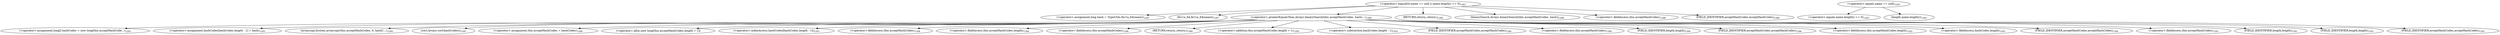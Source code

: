 digraph "addAccept" {  
"3792" [label = <(&lt;operator&gt;.assignment,long hash = TypeUtils.fnv1a_64(name))<SUB>1287</SUB>> ]
"3808" [label = <(&lt;operator&gt;.assignment,long[] hashCodes = new long[this.acceptHashCode...)<SUB>1292</SUB>> ]
"3817" [label = <(&lt;operator&gt;.assignment,hashCodes[hashCodes.length - 1] = hash)<SUB>1293</SUB>> ]
"3826" [label = <(arraycopy,System.arraycopy(this.acceptHashCodes, 0, hashC...)<SUB>1294</SUB>> ]
"3837" [label = <(sort,Arrays.sort(hashCodes))<SUB>1295</SUB>> ]
"3840" [label = <(&lt;operator&gt;.assignment,this.acceptHashCodes = hashCodes)<SUB>1296</SUB>> ]
"3781" [label = <(&lt;operator&gt;.logicalOr,name == null || name.length() == 0)<SUB>1283</SUB>> ]
"3794" [label = <(fnv1a_64,fnv1a_64(name))<SUB>1287</SUB>> ]
"3798" [label = <(&lt;operator&gt;.greaterEqualsThan,Arrays.binarySearch(this.acceptHashCodes, hash)...)<SUB>1288</SUB>> ]
"3810" [label = <(&lt;operator&gt;.alloc,new long[this.acceptHashCodes.length + 1])> ]
"3818" [label = <(&lt;operator&gt;.indexAccess,hashCodes[hashCodes.length - 1])<SUB>1293</SUB>> ]
"3828" [label = <(&lt;operator&gt;.fieldAccess,this.acceptHashCodes)<SUB>1294</SUB>> ]
"3833" [label = <(&lt;operator&gt;.fieldAccess,this.acceptHashCodes.length)<SUB>1294</SUB>> ]
"3841" [label = <(&lt;operator&gt;.fieldAccess,this.acceptHashCodes)<SUB>1296</SUB>> ]
"3782" [label = <(&lt;operator&gt;.equals,name == null)<SUB>1283</SUB>> ]
"3785" [label = <(&lt;operator&gt;.equals,name.length() == 0)<SUB>1283</SUB>> ]
"3790" [label = <(RETURN,return;,return;)<SUB>1284</SUB>> ]
"3799" [label = <(binarySearch,Arrays.binarySearch(this.acceptHashCodes, hash))<SUB>1288</SUB>> ]
"3806" [label = <(RETURN,return;,return;)<SUB>1289</SUB>> ]
"3811" [label = <(&lt;operator&gt;.addition,this.acceptHashCodes.length + 1)<SUB>1292</SUB>> ]
"3820" [label = <(&lt;operator&gt;.subtraction,hashCodes.length - 1)<SUB>1293</SUB>> ]
"3829" [label = <(FIELD_IDENTIFIER,acceptHashCodes,acceptHashCodes)<SUB>1294</SUB>> ]
"3834" [label = <(&lt;operator&gt;.fieldAccess,this.acceptHashCodes)<SUB>1294</SUB>> ]
"3836" [label = <(FIELD_IDENTIFIER,length,length)<SUB>1294</SUB>> ]
"3842" [label = <(FIELD_IDENTIFIER,acceptHashCodes,acceptHashCodes)<SUB>1296</SUB>> ]
"3786" [label = <(length,name.length())<SUB>1283</SUB>> ]
"3801" [label = <(&lt;operator&gt;.fieldAccess,this.acceptHashCodes)<SUB>1288</SUB>> ]
"3812" [label = <(&lt;operator&gt;.fieldAccess,this.acceptHashCodes.length)<SUB>1292</SUB>> ]
"3821" [label = <(&lt;operator&gt;.fieldAccess,hashCodes.length)<SUB>1293</SUB>> ]
"3835" [label = <(FIELD_IDENTIFIER,acceptHashCodes,acceptHashCodes)<SUB>1294</SUB>> ]
"3802" [label = <(FIELD_IDENTIFIER,acceptHashCodes,acceptHashCodes)<SUB>1288</SUB>> ]
"3813" [label = <(&lt;operator&gt;.fieldAccess,this.acceptHashCodes)<SUB>1292</SUB>> ]
"3815" [label = <(FIELD_IDENTIFIER,length,length)<SUB>1292</SUB>> ]
"3823" [label = <(FIELD_IDENTIFIER,length,length)<SUB>1293</SUB>> ]
"3814" [label = <(FIELD_IDENTIFIER,acceptHashCodes,acceptHashCodes)<SUB>1292</SUB>> ]
  "3781" -> "3798" 
  "3781" -> "3792" 
  "3781" -> "3801" 
  "3781" -> "3799" 
  "3781" -> "3794" 
  "3781" -> "3802" 
  "3781" -> "3790" 
  "3798" -> "3810" 
  "3798" -> "3835" 
  "3798" -> "3815" 
  "3798" -> "3837" 
  "3798" -> "3828" 
  "3798" -> "3818" 
  "3798" -> "3833" 
  "3798" -> "3823" 
  "3798" -> "3806" 
  "3798" -> "3812" 
  "3798" -> "3836" 
  "3798" -> "3840" 
  "3798" -> "3821" 
  "3798" -> "3820" 
  "3798" -> "3817" 
  "3798" -> "3808" 
  "3798" -> "3841" 
  "3798" -> "3842" 
  "3798" -> "3826" 
  "3798" -> "3813" 
  "3798" -> "3811" 
  "3798" -> "3834" 
  "3798" -> "3814" 
  "3798" -> "3829" 
  "3782" -> "3786" 
  "3782" -> "3785" 
}
